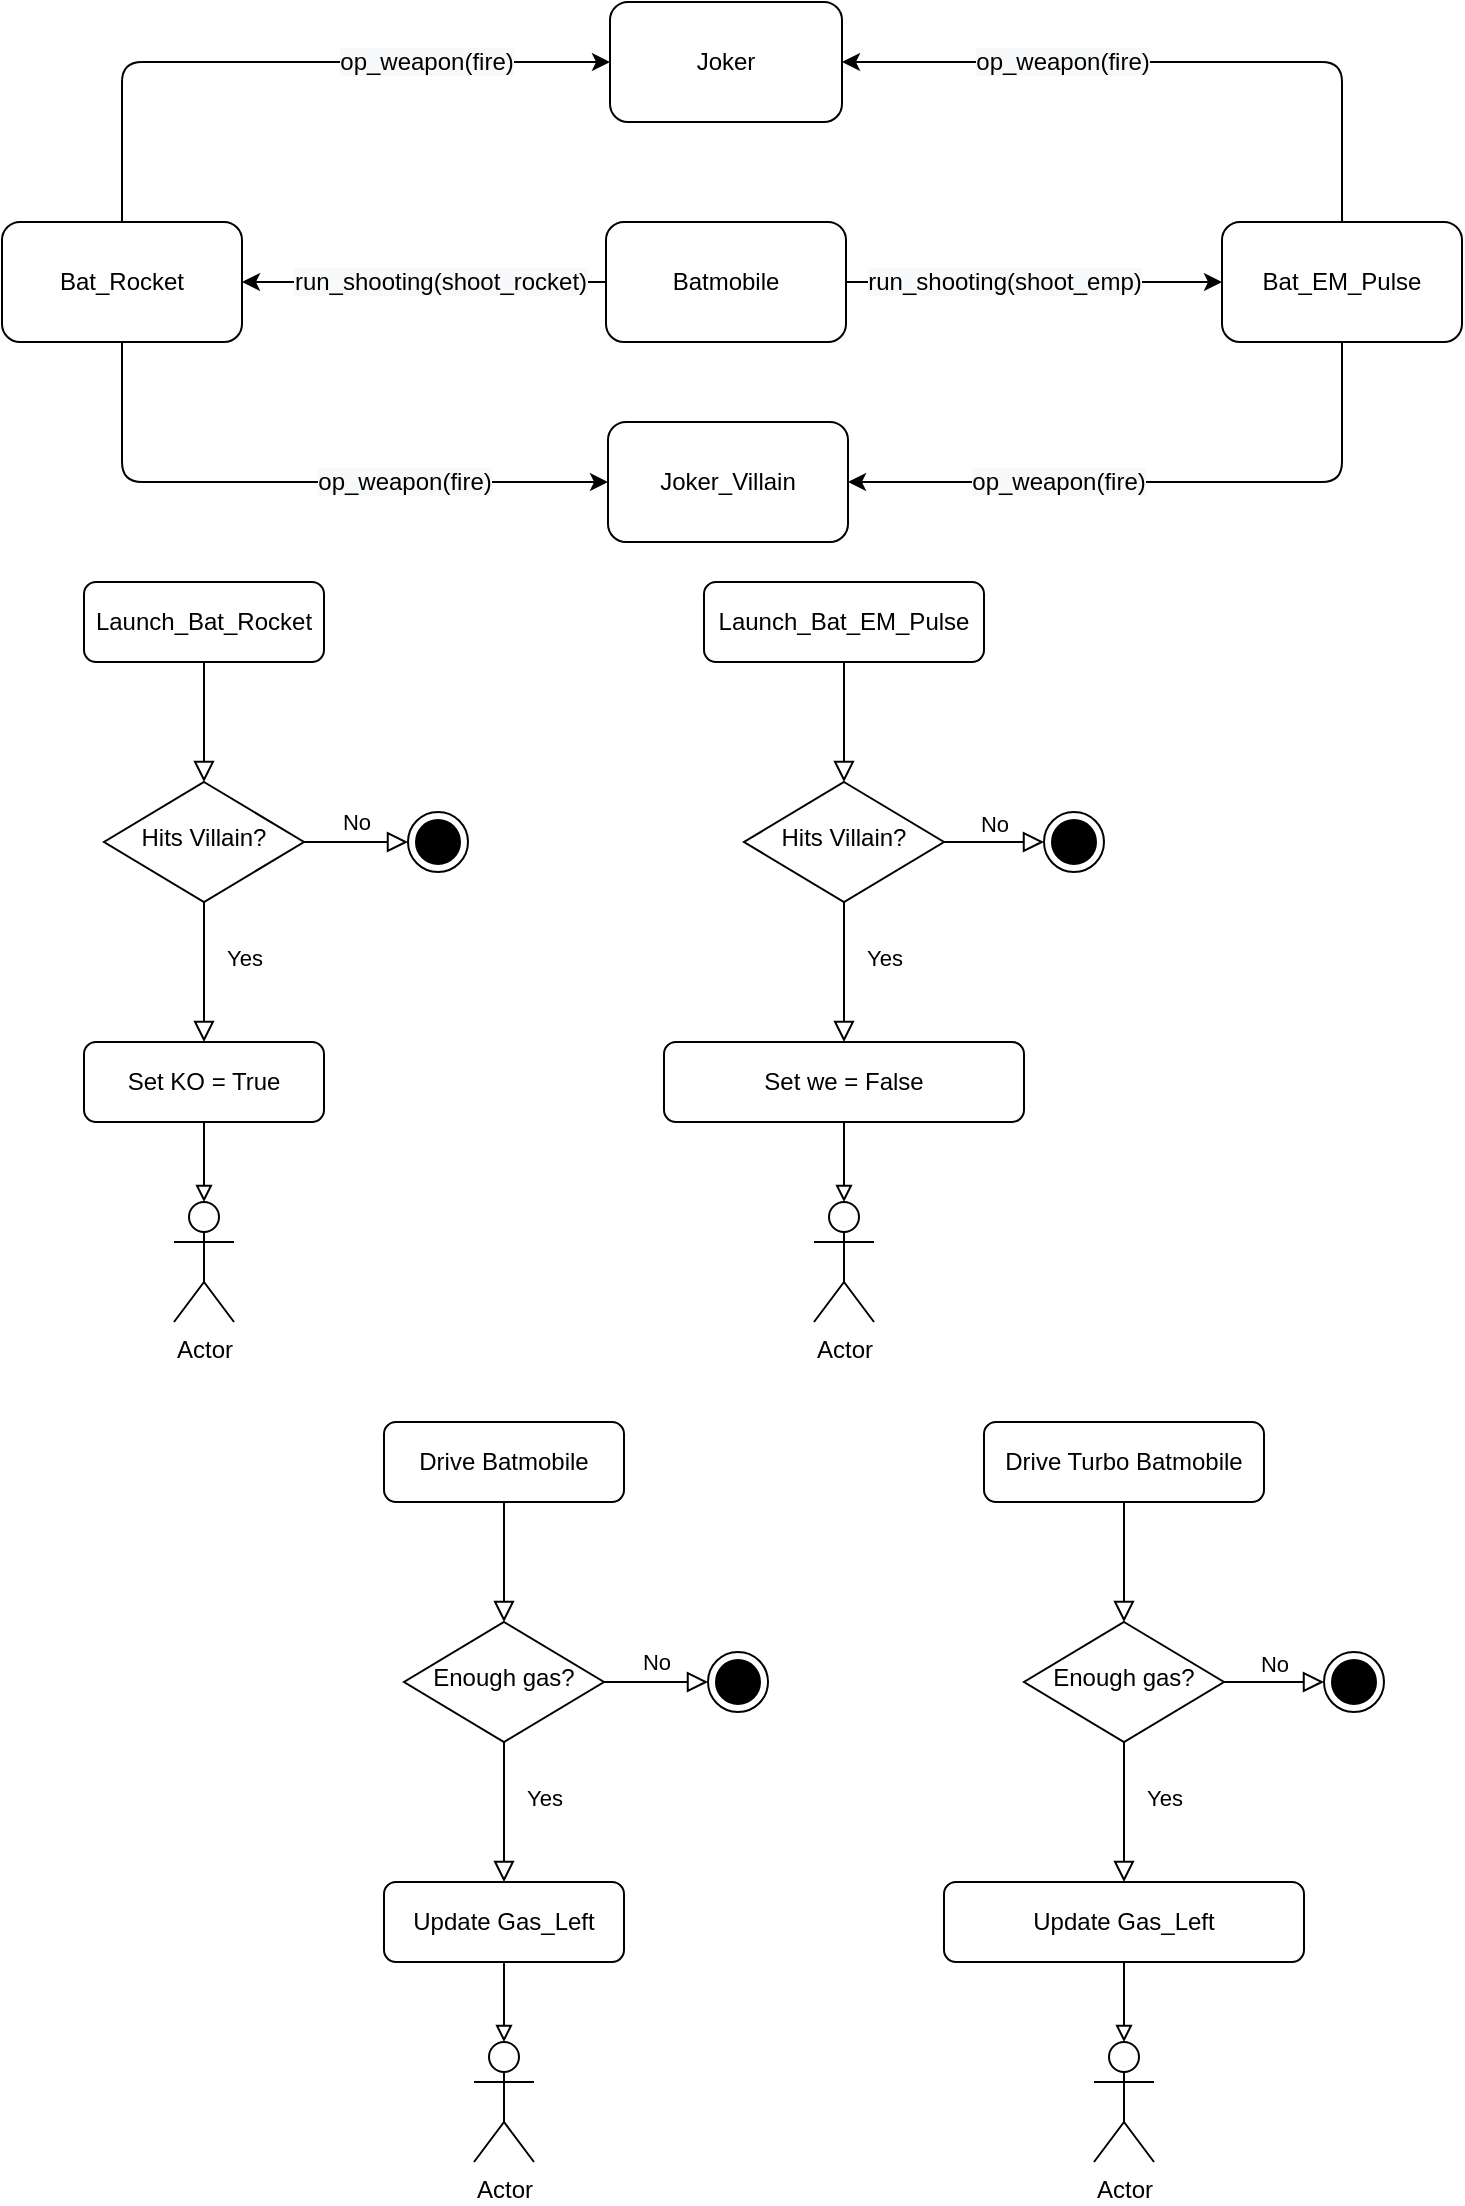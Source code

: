 <mxfile version="13.7.9" type="device"><diagram id="C5RBs43oDa-KdzZeNtuy" name="Page-1"><mxGraphModel dx="854" dy="1177" grid="1" gridSize="10" guides="1" tooltips="1" connect="1" arrows="1" fold="1" page="1" pageScale="1" pageWidth="827" pageHeight="1169" math="0" shadow="0"><root><mxCell id="WIyWlLk6GJQsqaUBKTNV-0"/><mxCell id="WIyWlLk6GJQsqaUBKTNV-1" parent="WIyWlLk6GJQsqaUBKTNV-0"/><mxCell id="WIyWlLk6GJQsqaUBKTNV-2" value="" style="rounded=0;html=1;jettySize=auto;orthogonalLoop=1;fontSize=11;endArrow=block;endFill=0;endSize=8;strokeWidth=1;shadow=0;labelBackgroundColor=none;edgeStyle=orthogonalEdgeStyle;" parent="WIyWlLk6GJQsqaUBKTNV-1" source="WIyWlLk6GJQsqaUBKTNV-3" target="WIyWlLk6GJQsqaUBKTNV-6" edge="1"><mxGeometry relative="1" as="geometry"/></mxCell><mxCell id="WIyWlLk6GJQsqaUBKTNV-3" value="Launch_Bat_EM_Pulse" style="rounded=1;whiteSpace=wrap;html=1;fontSize=12;glass=0;strokeWidth=1;shadow=0;" parent="WIyWlLk6GJQsqaUBKTNV-1" vertex="1"><mxGeometry x="400" y="350" width="140" height="40" as="geometry"/></mxCell><mxCell id="WIyWlLk6GJQsqaUBKTNV-4" value="Yes" style="rounded=0;html=1;jettySize=auto;orthogonalLoop=1;fontSize=11;endArrow=block;endFill=0;endSize=8;strokeWidth=1;shadow=0;labelBackgroundColor=none;edgeStyle=orthogonalEdgeStyle;" parent="WIyWlLk6GJQsqaUBKTNV-1" source="WIyWlLk6GJQsqaUBKTNV-6" edge="1"><mxGeometry x="-0.2" y="20" relative="1" as="geometry"><mxPoint as="offset"/><mxPoint x="470" y="580" as="targetPoint"/></mxGeometry></mxCell><mxCell id="WIyWlLk6GJQsqaUBKTNV-5" value="No" style="edgeStyle=orthogonalEdgeStyle;rounded=0;html=1;jettySize=auto;orthogonalLoop=1;fontSize=11;endArrow=block;endFill=0;endSize=8;strokeWidth=1;shadow=0;labelBackgroundColor=none;" parent="WIyWlLk6GJQsqaUBKTNV-1" source="WIyWlLk6GJQsqaUBKTNV-6" edge="1"><mxGeometry y="10" relative="1" as="geometry"><mxPoint as="offset"/><mxPoint x="570" y="480" as="targetPoint"/></mxGeometry></mxCell><mxCell id="WIyWlLk6GJQsqaUBKTNV-6" value="Hits Villain?" style="rhombus;whiteSpace=wrap;html=1;shadow=0;fontFamily=Helvetica;fontSize=12;align=center;strokeWidth=1;spacing=6;spacingTop=-4;" parent="WIyWlLk6GJQsqaUBKTNV-1" vertex="1"><mxGeometry x="420" y="450" width="100" height="60" as="geometry"/></mxCell><mxCell id="5im026AoXwYSl1mEl9Yv-81" value="" style="edgeStyle=orthogonalEdgeStyle;rounded=0;orthogonalLoop=1;jettySize=auto;html=1;endArrow=block;endFill=0;" parent="WIyWlLk6GJQsqaUBKTNV-1" source="WIyWlLk6GJQsqaUBKTNV-11" target="5im026AoXwYSl1mEl9Yv-80" edge="1"><mxGeometry relative="1" as="geometry"/></mxCell><mxCell id="WIyWlLk6GJQsqaUBKTNV-11" value="Set we = False" style="rounded=1;whiteSpace=wrap;html=1;fontSize=12;glass=0;strokeWidth=1;shadow=0;" parent="WIyWlLk6GJQsqaUBKTNV-1" vertex="1"><mxGeometry x="380" y="580" width="180" height="40" as="geometry"/></mxCell><mxCell id="5im026AoXwYSl1mEl9Yv-0" value="Batmobile" style="rounded=1;whiteSpace=wrap;html=1;" parent="WIyWlLk6GJQsqaUBKTNV-1" vertex="1"><mxGeometry x="351" y="170" width="120" height="60" as="geometry"/></mxCell><mxCell id="5im026AoXwYSl1mEl9Yv-8" value="Bat_EM_Pulse" style="rounded=1;whiteSpace=wrap;html=1;" parent="WIyWlLk6GJQsqaUBKTNV-1" vertex="1"><mxGeometry x="659" y="170" width="120" height="60" as="geometry"/></mxCell><mxCell id="5im026AoXwYSl1mEl9Yv-6" value="Bat_Rocket" style="rounded=1;whiteSpace=wrap;html=1;" parent="WIyWlLk6GJQsqaUBKTNV-1" vertex="1"><mxGeometry x="49" y="170" width="120" height="60" as="geometry"/></mxCell><mxCell id="5im026AoXwYSl1mEl9Yv-10" value="Joker_Villain" style="rounded=1;whiteSpace=wrap;html=1;" parent="WIyWlLk6GJQsqaUBKTNV-1" vertex="1"><mxGeometry x="352" y="270" width="120" height="60" as="geometry"/></mxCell><mxCell id="5im026AoXwYSl1mEl9Yv-34" value="" style="edgeStyle=elbowEdgeStyle;elbow=vertical;endArrow=classic;html=1;exitX=1;exitY=0.5;exitDx=0;exitDy=0;entryX=0;entryY=0.5;entryDx=0;entryDy=0;" parent="WIyWlLk6GJQsqaUBKTNV-1" source="5im026AoXwYSl1mEl9Yv-0" target="5im026AoXwYSl1mEl9Yv-8" edge="1"><mxGeometry width="50" height="50" relative="1" as="geometry"><mxPoint x="347" y="340" as="sourcePoint"/><mxPoint x="397" y="290" as="targetPoint"/><Array as="points"><mxPoint x="497" y="200"/><mxPoint x="417" y="330"/></Array></mxGeometry></mxCell><mxCell id="5im026AoXwYSl1mEl9Yv-35" value="&lt;span style=&quot;font-size: 12px ; background-color: rgb(248 , 249 , 250)&quot;&gt;run_shooting(shoot_emp)&lt;/span&gt;" style="edgeLabel;html=1;align=center;verticalAlign=middle;resizable=0;points=[];" parent="5im026AoXwYSl1mEl9Yv-34" vertex="1" connectable="0"><mxGeometry x="-0.254" y="-5" relative="1" as="geometry"><mxPoint x="9" y="-5" as="offset"/></mxGeometry></mxCell><mxCell id="5im026AoXwYSl1mEl9Yv-40" value="" style="edgeStyle=elbowEdgeStyle;elbow=vertical;endArrow=classic;html=1;exitX=0;exitY=0.5;exitDx=0;exitDy=0;entryX=1;entryY=0.5;entryDx=0;entryDy=0;" parent="WIyWlLk6GJQsqaUBKTNV-1" source="5im026AoXwYSl1mEl9Yv-0" target="5im026AoXwYSl1mEl9Yv-6" edge="1"><mxGeometry width="50" height="50" relative="1" as="geometry"><mxPoint x="237" y="110" as="sourcePoint"/><mxPoint x="363" y="110" as="targetPoint"/><Array as="points"><mxPoint x="317" y="200"/><mxPoint x="183" y="240"/></Array></mxGeometry></mxCell><mxCell id="5im026AoXwYSl1mEl9Yv-41" value="&lt;span style=&quot;font-size: 12px ; background-color: rgb(248 , 249 , 250)&quot;&gt;run_shooting(shoot_rocket)&lt;/span&gt;" style="edgeLabel;html=1;align=center;verticalAlign=middle;resizable=0;points=[];" parent="5im026AoXwYSl1mEl9Yv-40" vertex="1" connectable="0"><mxGeometry x="-0.254" y="-5" relative="1" as="geometry"><mxPoint x="-15" y="5" as="offset"/></mxGeometry></mxCell><mxCell id="5im026AoXwYSl1mEl9Yv-44" value="" style="edgeStyle=elbowEdgeStyle;elbow=vertical;endArrow=classic;html=1;exitX=0.5;exitY=1;exitDx=0;exitDy=0;entryX=0;entryY=0.5;entryDx=0;entryDy=0;" parent="WIyWlLk6GJQsqaUBKTNV-1" source="5im026AoXwYSl1mEl9Yv-6" target="5im026AoXwYSl1mEl9Yv-10" edge="1"><mxGeometry width="50" height="50" relative="1" as="geometry"><mxPoint x="367" y="430" as="sourcePoint"/><mxPoint x="368" y="370" as="targetPoint"/><Array as="points"><mxPoint x="229" y="300"/><mxPoint x="148" y="280"/><mxPoint x="378" y="290"/><mxPoint x="258" y="370"/><mxPoint x="167" y="280"/><mxPoint x="333" y="430"/><mxPoint x="199" y="470"/></Array></mxGeometry></mxCell><mxCell id="5im026AoXwYSl1mEl9Yv-45" value="&lt;span style=&quot;font-size: 12px ; background-color: rgb(248 , 249 , 250)&quot;&gt;op_weapon(fire)&lt;/span&gt;" style="edgeLabel;html=1;align=center;verticalAlign=middle;resizable=0;points=[];" parent="5im026AoXwYSl1mEl9Yv-44" vertex="1" connectable="0"><mxGeometry x="-0.254" y="-5" relative="1" as="geometry"><mxPoint x="94" y="-5" as="offset"/></mxGeometry></mxCell><mxCell id="5im026AoXwYSl1mEl9Yv-46" value="" style="edgeStyle=elbowEdgeStyle;elbow=vertical;endArrow=classic;html=1;exitX=0.5;exitY=1;exitDx=0;exitDy=0;entryX=1;entryY=0.5;entryDx=0;entryDy=0;" parent="WIyWlLk6GJQsqaUBKTNV-1" source="5im026AoXwYSl1mEl9Yv-8" target="5im026AoXwYSl1mEl9Yv-10" edge="1"><mxGeometry width="50" height="50" relative="1" as="geometry"><mxPoint x="412" y="230" as="sourcePoint"/><mxPoint x="441" y="310" as="targetPoint"/><Array as="points"><mxPoint x="599" y="300"/><mxPoint x="488" y="350"/><mxPoint x="548" y="280"/><mxPoint x="412" y="280"/><mxPoint x="578" y="430"/><mxPoint x="444" y="470"/></Array></mxGeometry></mxCell><mxCell id="5im026AoXwYSl1mEl9Yv-47" value="&lt;span style=&quot;font-size: 12px ; background-color: rgb(248 , 249 , 250)&quot;&gt;op_weapon(fire)&lt;/span&gt;" style="edgeLabel;html=1;align=center;verticalAlign=middle;resizable=0;points=[];" parent="5im026AoXwYSl1mEl9Yv-46" vertex="1" connectable="0"><mxGeometry x="-0.254" y="-5" relative="1" as="geometry"><mxPoint x="-94" y="5" as="offset"/></mxGeometry></mxCell><mxCell id="5im026AoXwYSl1mEl9Yv-48" value="Joker" style="rounded=1;whiteSpace=wrap;html=1;" parent="WIyWlLk6GJQsqaUBKTNV-1" vertex="1"><mxGeometry x="353" y="60" width="116" height="60" as="geometry"/></mxCell><mxCell id="5im026AoXwYSl1mEl9Yv-51" value="" style="edgeStyle=elbowEdgeStyle;elbow=vertical;endArrow=classic;html=1;exitX=0.5;exitY=0;exitDx=0;exitDy=0;entryX=0;entryY=0.5;entryDx=0;entryDy=0;" parent="WIyWlLk6GJQsqaUBKTNV-1" source="5im026AoXwYSl1mEl9Yv-6" target="5im026AoXwYSl1mEl9Yv-48" edge="1"><mxGeometry width="50" height="50" relative="1" as="geometry"><mxPoint x="338" y="40" as="sourcePoint"/><mxPoint x="394" y="92" as="targetPoint"/><Array as="points"><mxPoint x="230" y="90"/><mxPoint x="338" y="120"/><mxPoint x="411" y="120"/><mxPoint x="338" y="120"/><mxPoint x="338" y="110"/><mxPoint x="288" y="100"/><mxPoint x="178" y="110"/><mxPoint x="504" y="240"/><mxPoint x="370" y="280"/></Array></mxGeometry></mxCell><mxCell id="5im026AoXwYSl1mEl9Yv-52" value="&lt;span style=&quot;font-size: 12px ; background-color: rgb(248 , 249 , 250)&quot;&gt;op_weapon(fire)&lt;/span&gt;" style="edgeLabel;html=1;align=center;verticalAlign=middle;resizable=0;points=[];" parent="5im026AoXwYSl1mEl9Yv-51" vertex="1" connectable="0"><mxGeometry x="-0.254" y="-5" relative="1" as="geometry"><mxPoint x="111" y="-5" as="offset"/></mxGeometry></mxCell><mxCell id="5im026AoXwYSl1mEl9Yv-54" value="" style="edgeStyle=elbowEdgeStyle;elbow=vertical;endArrow=classic;html=1;exitX=0.5;exitY=0;exitDx=0;exitDy=0;entryX=1;entryY=0.5;entryDx=0;entryDy=0;" parent="WIyWlLk6GJQsqaUBKTNV-1" source="5im026AoXwYSl1mEl9Yv-8" target="5im026AoXwYSl1mEl9Yv-48" edge="1"><mxGeometry width="50" height="50" relative="1" as="geometry"><mxPoint x="177" y="180" as="sourcePoint"/><mxPoint x="478" y="60" as="targetPoint"/><Array as="points"><mxPoint x="590" y="90"/><mxPoint x="488" y="67"/><mxPoint x="538" y="67"/><mxPoint x="548" y="120"/><mxPoint x="538" y="130"/><mxPoint x="438" y="110"/><mxPoint x="528" y="110"/><mxPoint x="188" y="120"/><mxPoint x="514" y="250"/><mxPoint x="380" y="290"/></Array></mxGeometry></mxCell><mxCell id="5im026AoXwYSl1mEl9Yv-55" value="&lt;span style=&quot;font-size: 12px ; background-color: rgb(248 , 249 , 250)&quot;&gt;op_weapon(fire)&lt;/span&gt;" style="edgeLabel;html=1;align=center;verticalAlign=middle;resizable=0;points=[];" parent="5im026AoXwYSl1mEl9Yv-54" vertex="1" connectable="0"><mxGeometry x="-0.254" y="-5" relative="1" as="geometry"><mxPoint x="-97.33" y="5" as="offset"/></mxGeometry></mxCell><mxCell id="5im026AoXwYSl1mEl9Yv-61" value="" style="rounded=0;html=1;jettySize=auto;orthogonalLoop=1;fontSize=11;endArrow=block;endFill=0;endSize=8;strokeWidth=1;shadow=0;labelBackgroundColor=none;edgeStyle=orthogonalEdgeStyle;" parent="WIyWlLk6GJQsqaUBKTNV-1" source="5im026AoXwYSl1mEl9Yv-62" target="5im026AoXwYSl1mEl9Yv-65" edge="1"><mxGeometry relative="1" as="geometry"/></mxCell><mxCell id="5im026AoXwYSl1mEl9Yv-62" value="Launch_Bat_Rocket" style="rounded=1;whiteSpace=wrap;html=1;fontSize=12;glass=0;strokeWidth=1;shadow=0;" parent="WIyWlLk6GJQsqaUBKTNV-1" vertex="1"><mxGeometry x="90" y="350" width="120" height="40" as="geometry"/></mxCell><mxCell id="5im026AoXwYSl1mEl9Yv-63" value="Yes" style="rounded=0;html=1;jettySize=auto;orthogonalLoop=1;fontSize=11;endArrow=block;endFill=0;endSize=8;strokeWidth=1;shadow=0;labelBackgroundColor=none;edgeStyle=orthogonalEdgeStyle;" parent="WIyWlLk6GJQsqaUBKTNV-1" source="5im026AoXwYSl1mEl9Yv-65" edge="1"><mxGeometry x="-0.2" y="20" relative="1" as="geometry"><mxPoint as="offset"/><mxPoint x="150" y="580" as="targetPoint"/></mxGeometry></mxCell><mxCell id="5im026AoXwYSl1mEl9Yv-64" value="No" style="edgeStyle=orthogonalEdgeStyle;rounded=0;html=1;jettySize=auto;orthogonalLoop=1;fontSize=11;endArrow=block;endFill=0;endSize=8;strokeWidth=1;shadow=0;labelBackgroundColor=none;entryX=0;entryY=0.5;entryDx=0;entryDy=0;" parent="WIyWlLk6GJQsqaUBKTNV-1" source="5im026AoXwYSl1mEl9Yv-65" target="5im026AoXwYSl1mEl9Yv-74" edge="1"><mxGeometry y="10" relative="1" as="geometry"><mxPoint as="offset"/><mxPoint x="250" y="480" as="targetPoint"/></mxGeometry></mxCell><mxCell id="5im026AoXwYSl1mEl9Yv-65" value="Hits Villain?" style="rhombus;whiteSpace=wrap;html=1;shadow=0;fontFamily=Helvetica;fontSize=12;align=center;strokeWidth=1;spacing=6;spacingTop=-4;" parent="WIyWlLk6GJQsqaUBKTNV-1" vertex="1"><mxGeometry x="100" y="450" width="100" height="60" as="geometry"/></mxCell><mxCell id="5im026AoXwYSl1mEl9Yv-79" style="edgeStyle=orthogonalEdgeStyle;rounded=0;orthogonalLoop=1;jettySize=auto;html=1;entryX=0.5;entryY=0;entryDx=0;entryDy=0;entryPerimeter=0;endArrow=block;endFill=0;" parent="WIyWlLk6GJQsqaUBKTNV-1" source="5im026AoXwYSl1mEl9Yv-67" target="5im026AoXwYSl1mEl9Yv-77" edge="1"><mxGeometry relative="1" as="geometry"><mxPoint x="150" y="640" as="targetPoint"/></mxGeometry></mxCell><mxCell id="5im026AoXwYSl1mEl9Yv-67" value="Set KO = True" style="rounded=1;whiteSpace=wrap;html=1;fontSize=12;glass=0;strokeWidth=1;shadow=0;" parent="WIyWlLk6GJQsqaUBKTNV-1" vertex="1"><mxGeometry x="90" y="580" width="120" height="40" as="geometry"/></mxCell><mxCell id="5im026AoXwYSl1mEl9Yv-74" value="" style="ellipse;html=1;shape=endState;fillColor=#000000;strokeColor=#000000;" parent="WIyWlLk6GJQsqaUBKTNV-1" vertex="1"><mxGeometry x="252" y="465" width="30" height="30" as="geometry"/></mxCell><mxCell id="5im026AoXwYSl1mEl9Yv-75" value="" style="ellipse;html=1;shape=endState;fillColor=#000000;strokeColor=#000000;" parent="WIyWlLk6GJQsqaUBKTNV-1" vertex="1"><mxGeometry x="570" y="465" width="30" height="30" as="geometry"/></mxCell><mxCell id="5im026AoXwYSl1mEl9Yv-77" value="Actor" style="shape=umlActor;verticalLabelPosition=bottom;labelBackgroundColor=#ffffff;verticalAlign=top;html=1;strokeColor=#000000;" parent="WIyWlLk6GJQsqaUBKTNV-1" vertex="1"><mxGeometry x="135" y="660" width="30" height="60" as="geometry"/></mxCell><mxCell id="5im026AoXwYSl1mEl9Yv-80" value="Actor" style="shape=umlActor;verticalLabelPosition=bottom;labelBackgroundColor=#ffffff;verticalAlign=top;html=1;strokeColor=#000000;" parent="WIyWlLk6GJQsqaUBKTNV-1" vertex="1"><mxGeometry x="455" y="660" width="30" height="60" as="geometry"/></mxCell><mxCell id="65Ap3e1tdCY22Yy7L_4x-6" value="" style="rounded=0;html=1;jettySize=auto;orthogonalLoop=1;fontSize=11;endArrow=block;endFill=0;endSize=8;strokeWidth=1;shadow=0;labelBackgroundColor=none;edgeStyle=orthogonalEdgeStyle;" parent="WIyWlLk6GJQsqaUBKTNV-1" source="65Ap3e1tdCY22Yy7L_4x-7" target="65Ap3e1tdCY22Yy7L_4x-10" edge="1"><mxGeometry relative="1" as="geometry"/></mxCell><mxCell id="65Ap3e1tdCY22Yy7L_4x-7" value="Drive Turbo Batmobile" style="rounded=1;whiteSpace=wrap;html=1;fontSize=12;glass=0;strokeWidth=1;shadow=0;" parent="WIyWlLk6GJQsqaUBKTNV-1" vertex="1"><mxGeometry x="540" y="770" width="140" height="40" as="geometry"/></mxCell><mxCell id="65Ap3e1tdCY22Yy7L_4x-8" value="Yes" style="rounded=0;html=1;jettySize=auto;orthogonalLoop=1;fontSize=11;endArrow=block;endFill=0;endSize=8;strokeWidth=1;shadow=0;labelBackgroundColor=none;edgeStyle=orthogonalEdgeStyle;" parent="WIyWlLk6GJQsqaUBKTNV-1" source="65Ap3e1tdCY22Yy7L_4x-10" edge="1"><mxGeometry x="-0.2" y="20" relative="1" as="geometry"><mxPoint as="offset"/><mxPoint x="610" y="1000" as="targetPoint"/></mxGeometry></mxCell><mxCell id="65Ap3e1tdCY22Yy7L_4x-9" value="No" style="edgeStyle=orthogonalEdgeStyle;rounded=0;html=1;jettySize=auto;orthogonalLoop=1;fontSize=11;endArrow=block;endFill=0;endSize=8;strokeWidth=1;shadow=0;labelBackgroundColor=none;" parent="WIyWlLk6GJQsqaUBKTNV-1" source="65Ap3e1tdCY22Yy7L_4x-10" edge="1"><mxGeometry y="10" relative="1" as="geometry"><mxPoint as="offset"/><mxPoint x="710" y="900" as="targetPoint"/></mxGeometry></mxCell><mxCell id="65Ap3e1tdCY22Yy7L_4x-10" value="Enough gas?" style="rhombus;whiteSpace=wrap;html=1;shadow=0;fontFamily=Helvetica;fontSize=12;align=center;strokeWidth=1;spacing=6;spacingTop=-4;" parent="WIyWlLk6GJQsqaUBKTNV-1" vertex="1"><mxGeometry x="560" y="870" width="100" height="60" as="geometry"/></mxCell><mxCell id="65Ap3e1tdCY22Yy7L_4x-11" value="" style="edgeStyle=orthogonalEdgeStyle;rounded=0;orthogonalLoop=1;jettySize=auto;html=1;endArrow=block;endFill=0;" parent="WIyWlLk6GJQsqaUBKTNV-1" source="65Ap3e1tdCY22Yy7L_4x-12" target="65Ap3e1tdCY22Yy7L_4x-23" edge="1"><mxGeometry relative="1" as="geometry"/></mxCell><mxCell id="65Ap3e1tdCY22Yy7L_4x-12" value="Update Gas_Left" style="rounded=1;whiteSpace=wrap;html=1;fontSize=12;glass=0;strokeWidth=1;shadow=0;" parent="WIyWlLk6GJQsqaUBKTNV-1" vertex="1"><mxGeometry x="520" y="1000" width="180" height="40" as="geometry"/></mxCell><mxCell id="65Ap3e1tdCY22Yy7L_4x-13" value="" style="rounded=0;html=1;jettySize=auto;orthogonalLoop=1;fontSize=11;endArrow=block;endFill=0;endSize=8;strokeWidth=1;shadow=0;labelBackgroundColor=none;edgeStyle=orthogonalEdgeStyle;" parent="WIyWlLk6GJQsqaUBKTNV-1" source="65Ap3e1tdCY22Yy7L_4x-14" target="65Ap3e1tdCY22Yy7L_4x-17" edge="1"><mxGeometry relative="1" as="geometry"/></mxCell><mxCell id="65Ap3e1tdCY22Yy7L_4x-14" value="Drive Batmobile" style="rounded=1;whiteSpace=wrap;html=1;fontSize=12;glass=0;strokeWidth=1;shadow=0;" parent="WIyWlLk6GJQsqaUBKTNV-1" vertex="1"><mxGeometry x="240" y="770" width="120" height="40" as="geometry"/></mxCell><mxCell id="65Ap3e1tdCY22Yy7L_4x-15" value="Yes" style="rounded=0;html=1;jettySize=auto;orthogonalLoop=1;fontSize=11;endArrow=block;endFill=0;endSize=8;strokeWidth=1;shadow=0;labelBackgroundColor=none;edgeStyle=orthogonalEdgeStyle;" parent="WIyWlLk6GJQsqaUBKTNV-1" source="65Ap3e1tdCY22Yy7L_4x-17" edge="1"><mxGeometry x="-0.2" y="20" relative="1" as="geometry"><mxPoint as="offset"/><mxPoint x="300" y="1000" as="targetPoint"/></mxGeometry></mxCell><mxCell id="65Ap3e1tdCY22Yy7L_4x-16" value="No" style="edgeStyle=orthogonalEdgeStyle;rounded=0;html=1;jettySize=auto;orthogonalLoop=1;fontSize=11;endArrow=block;endFill=0;endSize=8;strokeWidth=1;shadow=0;labelBackgroundColor=none;entryX=0;entryY=0.5;entryDx=0;entryDy=0;" parent="WIyWlLk6GJQsqaUBKTNV-1" source="65Ap3e1tdCY22Yy7L_4x-17" target="65Ap3e1tdCY22Yy7L_4x-20" edge="1"><mxGeometry y="10" relative="1" as="geometry"><mxPoint as="offset"/><mxPoint x="400" y="900" as="targetPoint"/></mxGeometry></mxCell><mxCell id="65Ap3e1tdCY22Yy7L_4x-17" value="Enough gas?" style="rhombus;whiteSpace=wrap;html=1;shadow=0;fontFamily=Helvetica;fontSize=12;align=center;strokeWidth=1;spacing=6;spacingTop=-4;" parent="WIyWlLk6GJQsqaUBKTNV-1" vertex="1"><mxGeometry x="250" y="870" width="100" height="60" as="geometry"/></mxCell><mxCell id="65Ap3e1tdCY22Yy7L_4x-18" style="edgeStyle=orthogonalEdgeStyle;rounded=0;orthogonalLoop=1;jettySize=auto;html=1;entryX=0.5;entryY=0;entryDx=0;entryDy=0;entryPerimeter=0;endArrow=block;endFill=0;" parent="WIyWlLk6GJQsqaUBKTNV-1" source="65Ap3e1tdCY22Yy7L_4x-19" target="65Ap3e1tdCY22Yy7L_4x-22" edge="1"><mxGeometry relative="1" as="geometry"><mxPoint x="300" y="1060" as="targetPoint"/></mxGeometry></mxCell><mxCell id="65Ap3e1tdCY22Yy7L_4x-19" value="Update Gas_Left" style="rounded=1;whiteSpace=wrap;html=1;fontSize=12;glass=0;strokeWidth=1;shadow=0;" parent="WIyWlLk6GJQsqaUBKTNV-1" vertex="1"><mxGeometry x="240" y="1000" width="120" height="40" as="geometry"/></mxCell><mxCell id="65Ap3e1tdCY22Yy7L_4x-20" value="" style="ellipse;html=1;shape=endState;fillColor=#000000;strokeColor=#000000;" parent="WIyWlLk6GJQsqaUBKTNV-1" vertex="1"><mxGeometry x="402" y="885" width="30" height="30" as="geometry"/></mxCell><mxCell id="65Ap3e1tdCY22Yy7L_4x-21" value="" style="ellipse;html=1;shape=endState;fillColor=#000000;strokeColor=#000000;" parent="WIyWlLk6GJQsqaUBKTNV-1" vertex="1"><mxGeometry x="710" y="885" width="30" height="30" as="geometry"/></mxCell><mxCell id="65Ap3e1tdCY22Yy7L_4x-22" value="Actor" style="shape=umlActor;verticalLabelPosition=bottom;labelBackgroundColor=#ffffff;verticalAlign=top;html=1;strokeColor=#000000;" parent="WIyWlLk6GJQsqaUBKTNV-1" vertex="1"><mxGeometry x="285" y="1080" width="30" height="60" as="geometry"/></mxCell><mxCell id="65Ap3e1tdCY22Yy7L_4x-23" value="Actor" style="shape=umlActor;verticalLabelPosition=bottom;labelBackgroundColor=#ffffff;verticalAlign=top;html=1;strokeColor=#000000;" parent="WIyWlLk6GJQsqaUBKTNV-1" vertex="1"><mxGeometry x="595" y="1080" width="30" height="60" as="geometry"/></mxCell></root></mxGraphModel></diagram></mxfile>
